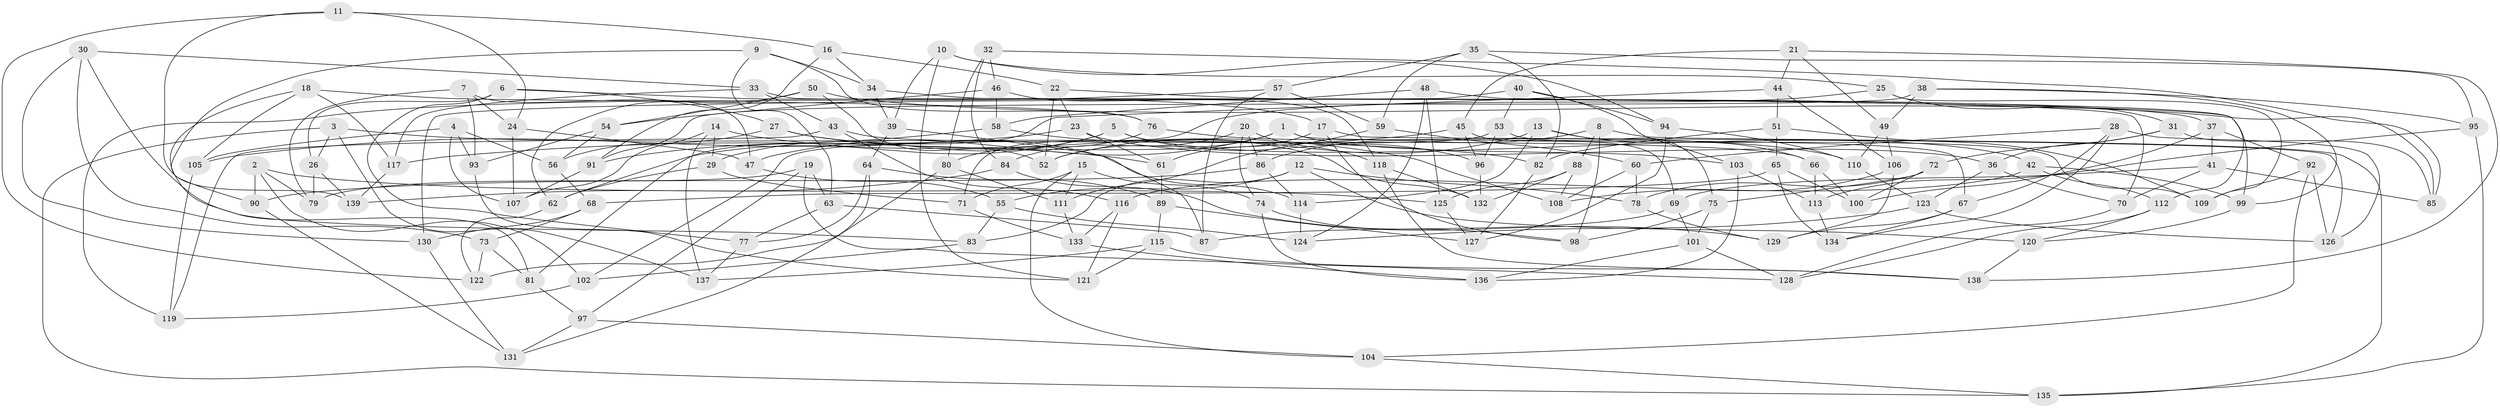 // Generated by graph-tools (version 1.1) at 2025/11/02/27/25 16:11:49]
// undirected, 139 vertices, 278 edges
graph export_dot {
graph [start="1"]
  node [color=gray90,style=filled];
  1;
  2;
  3;
  4;
  5;
  6;
  7;
  8;
  9;
  10;
  11;
  12;
  13;
  14;
  15;
  16;
  17;
  18;
  19;
  20;
  21;
  22;
  23;
  24;
  25;
  26;
  27;
  28;
  29;
  30;
  31;
  32;
  33;
  34;
  35;
  36;
  37;
  38;
  39;
  40;
  41;
  42;
  43;
  44;
  45;
  46;
  47;
  48;
  49;
  50;
  51;
  52;
  53;
  54;
  55;
  56;
  57;
  58;
  59;
  60;
  61;
  62;
  63;
  64;
  65;
  66;
  67;
  68;
  69;
  70;
  71;
  72;
  73;
  74;
  75;
  76;
  77;
  78;
  79;
  80;
  81;
  82;
  83;
  84;
  85;
  86;
  87;
  88;
  89;
  90;
  91;
  92;
  93;
  94;
  95;
  96;
  97;
  98;
  99;
  100;
  101;
  102;
  103;
  104;
  105;
  106;
  107;
  108;
  109;
  110;
  111;
  112;
  113;
  114;
  115;
  116;
  117;
  118;
  119;
  120;
  121;
  122;
  123;
  124;
  125;
  126;
  127;
  128;
  129;
  130;
  131;
  132;
  133;
  134;
  135;
  136;
  137;
  138;
  139;
  1 -- 103;
  1 -- 47;
  1 -- 67;
  1 -- 52;
  2 -- 102;
  2 -- 90;
  2 -- 79;
  2 -- 125;
  3 -- 26;
  3 -- 135;
  3 -- 137;
  3 -- 82;
  4 -- 93;
  4 -- 107;
  4 -- 105;
  4 -- 56;
  5 -- 62;
  5 -- 29;
  5 -- 42;
  5 -- 96;
  6 -- 26;
  6 -- 17;
  6 -- 77;
  6 -- 27;
  7 -- 47;
  7 -- 79;
  7 -- 24;
  7 -- 93;
  8 -- 135;
  8 -- 86;
  8 -- 98;
  8 -- 88;
  9 -- 76;
  9 -- 63;
  9 -- 34;
  9 -- 90;
  10 -- 25;
  10 -- 94;
  10 -- 121;
  10 -- 39;
  11 -- 139;
  11 -- 122;
  11 -- 16;
  11 -- 24;
  12 -- 120;
  12 -- 78;
  12 -- 55;
  12 -- 83;
  13 -- 66;
  13 -- 75;
  13 -- 52;
  13 -- 114;
  14 -- 107;
  14 -- 61;
  14 -- 29;
  14 -- 137;
  15 -- 104;
  15 -- 74;
  15 -- 71;
  15 -- 111;
  16 -- 91;
  16 -- 22;
  16 -- 34;
  17 -- 61;
  17 -- 98;
  17 -- 126;
  18 -- 117;
  18 -- 105;
  18 -- 76;
  18 -- 81;
  19 -- 128;
  19 -- 63;
  19 -- 97;
  19 -- 79;
  20 -- 86;
  20 -- 84;
  20 -- 118;
  20 -- 74;
  21 -- 45;
  21 -- 44;
  21 -- 138;
  21 -- 49;
  22 -- 37;
  22 -- 23;
  22 -- 52;
  23 -- 61;
  23 -- 105;
  23 -- 36;
  24 -- 47;
  24 -- 107;
  25 -- 109;
  25 -- 71;
  25 -- 31;
  26 -- 139;
  26 -- 79;
  27 -- 56;
  27 -- 114;
  27 -- 108;
  28 -- 67;
  28 -- 134;
  28 -- 126;
  28 -- 60;
  29 -- 62;
  29 -- 71;
  30 -- 73;
  30 -- 130;
  30 -- 83;
  30 -- 33;
  31 -- 72;
  31 -- 85;
  31 -- 36;
  32 -- 80;
  32 -- 84;
  32 -- 85;
  32 -- 46;
  33 -- 43;
  33 -- 70;
  33 -- 117;
  34 -- 39;
  34 -- 99;
  35 -- 82;
  35 -- 59;
  35 -- 95;
  35 -- 57;
  36 -- 123;
  36 -- 70;
  37 -- 92;
  37 -- 100;
  37 -- 41;
  38 -- 91;
  38 -- 49;
  38 -- 95;
  38 -- 99;
  39 -- 64;
  39 -- 87;
  40 -- 53;
  40 -- 130;
  40 -- 103;
  40 -- 94;
  41 -- 85;
  41 -- 70;
  41 -- 69;
  42 -- 116;
  42 -- 99;
  42 -- 112;
  43 -- 119;
  43 -- 66;
  43 -- 116;
  44 -- 51;
  44 -- 106;
  44 -- 81;
  45 -- 69;
  45 -- 117;
  45 -- 96;
  46 -- 58;
  46 -- 118;
  46 -- 54;
  47 -- 55;
  48 -- 124;
  48 -- 125;
  48 -- 58;
  48 -- 112;
  49 -- 106;
  49 -- 110;
  50 -- 54;
  50 -- 62;
  50 -- 85;
  50 -- 52;
  51 -- 109;
  51 -- 82;
  51 -- 65;
  53 -- 109;
  53 -- 102;
  53 -- 96;
  54 -- 56;
  54 -- 93;
  55 -- 124;
  55 -- 83;
  56 -- 68;
  57 -- 87;
  57 -- 119;
  57 -- 59;
  58 -- 91;
  58 -- 132;
  59 -- 60;
  59 -- 111;
  60 -- 108;
  60 -- 78;
  61 -- 89;
  62 -- 122;
  63 -- 87;
  63 -- 77;
  64 -- 89;
  64 -- 77;
  64 -- 122;
  65 -- 100;
  65 -- 134;
  65 -- 68;
  66 -- 100;
  66 -- 113;
  67 -- 129;
  67 -- 134;
  68 -- 73;
  68 -- 130;
  69 -- 101;
  69 -- 87;
  70 -- 128;
  71 -- 133;
  72 -- 100;
  72 -- 78;
  72 -- 75;
  73 -- 81;
  73 -- 122;
  74 -- 136;
  74 -- 98;
  75 -- 101;
  75 -- 98;
  76 -- 80;
  76 -- 110;
  77 -- 137;
  78 -- 129;
  80 -- 131;
  80 -- 111;
  81 -- 97;
  82 -- 127;
  83 -- 102;
  84 -- 139;
  84 -- 129;
  86 -- 114;
  86 -- 90;
  88 -- 108;
  88 -- 125;
  88 -- 132;
  89 -- 115;
  89 -- 127;
  90 -- 131;
  91 -- 107;
  92 -- 126;
  92 -- 104;
  92 -- 109;
  93 -- 121;
  94 -- 110;
  94 -- 127;
  95 -- 113;
  95 -- 135;
  96 -- 132;
  97 -- 131;
  97 -- 104;
  99 -- 120;
  101 -- 136;
  101 -- 128;
  102 -- 119;
  103 -- 113;
  103 -- 136;
  104 -- 135;
  105 -- 119;
  106 -- 129;
  106 -- 108;
  110 -- 123;
  111 -- 133;
  112 -- 128;
  112 -- 120;
  113 -- 134;
  114 -- 124;
  115 -- 138;
  115 -- 137;
  115 -- 121;
  116 -- 133;
  116 -- 121;
  117 -- 139;
  118 -- 132;
  118 -- 138;
  120 -- 138;
  123 -- 126;
  123 -- 124;
  125 -- 127;
  130 -- 131;
  133 -- 136;
}
